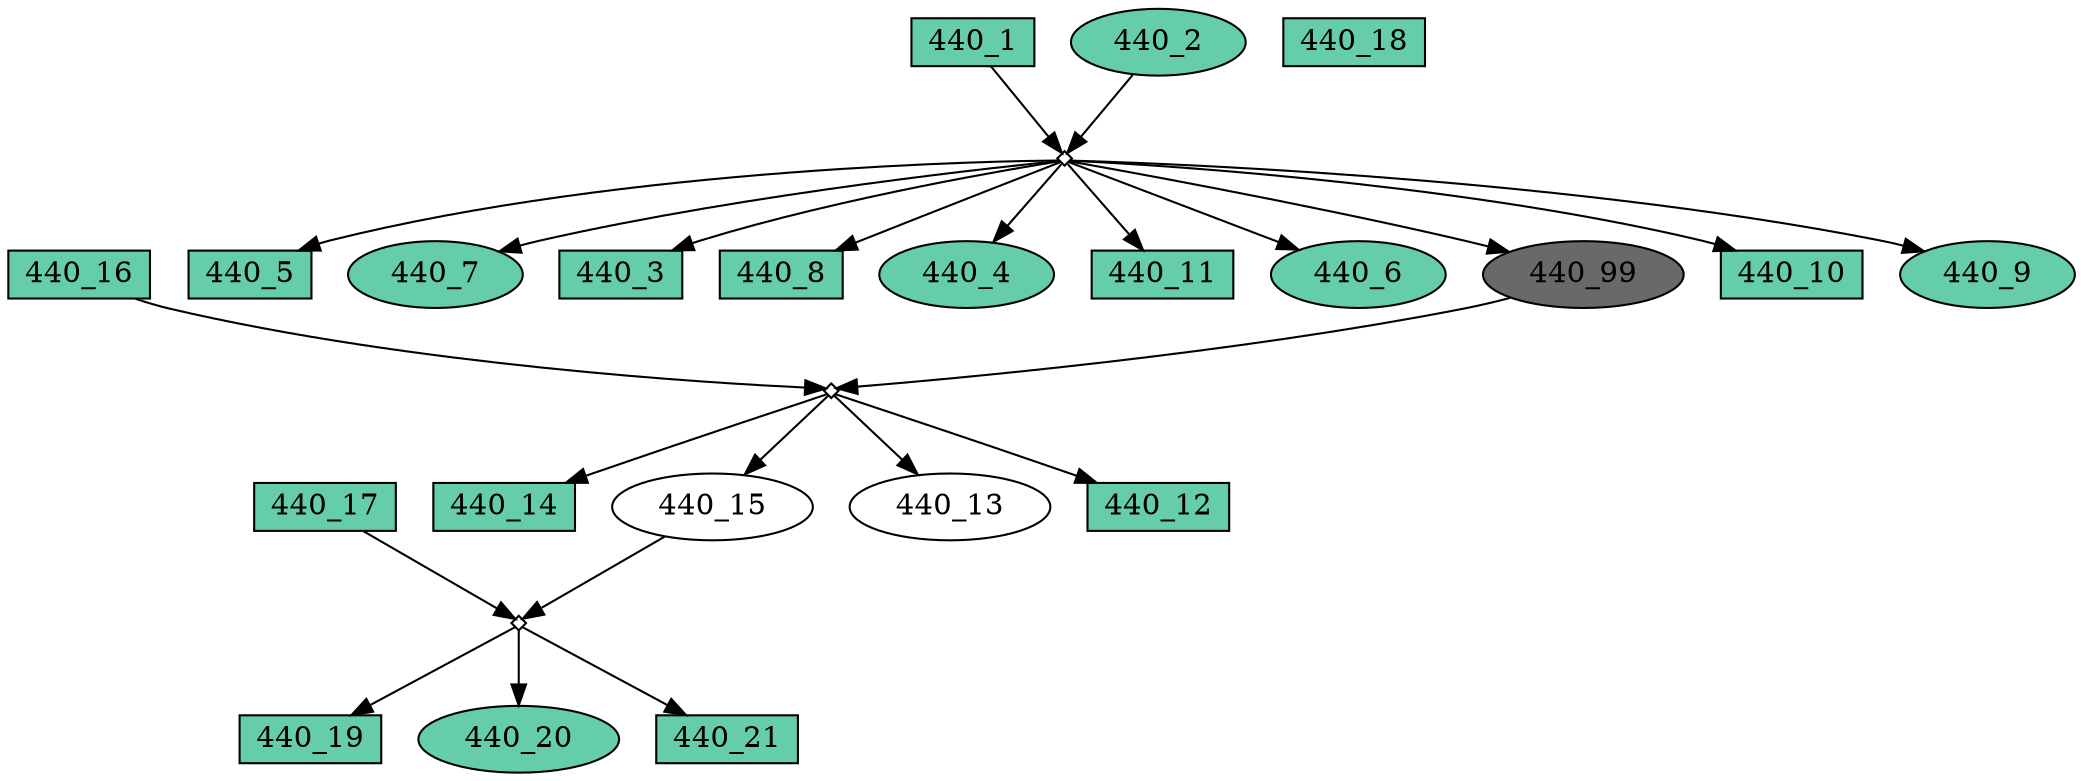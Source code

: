 digraph {
	"440_5" [shape=box fillcolor=aquamarine3 fontcolor=black height=0.3 regular=0 shape=box style=filled width=0.5]
	"440_1x440_2" -> "440_5"
	"440_7" [shape=box fillcolor=aquamarine3 fontcolor=black height=0.3 regular=0 shape=ellipse style=filled width=0.5]
	"440_1x440_2" -> "440_7"
	"440_1" [shape=box fillcolor=aquamarine3 fontcolor=black height=0.3 regular=0 shape=box style=filled width=0.5]
	"440_1" -> "440_1x440_2"
	"440_3" [shape=box fillcolor=aquamarine3 fontcolor=black height=0.3 regular=0 shape=box style=filled width=0.5]
	"440_1x440_2" -> "440_3"
	"440_8" [shape=box fillcolor=aquamarine3 fontcolor=black height=0.3 regular=0 shape=box style=filled width=0.5]
	"440_1x440_2" -> "440_8"
	"440_16" [shape=box fillcolor=aquamarine3 fontcolor=black height=0.3 regular=0 shape=box style=filled width=0.5]
	"440_16" -> "440_16x440_99"
	"440_14" [shape=box fillcolor=aquamarine3 fontcolor=black height=0.3 regular=0 shape=box style=filled width=0.5]
	"440_16x440_99" -> "440_14"
	"440_18" [shape=box fillcolor=aquamarine3 fontcolor=black height=0.3 regular=0 shape=box style=filled width=0.5]
	"440_4" [shape=box fillcolor=aquamarine3 fontcolor=black height=0.3 regular=0 shape=ellipse style=filled width=0.5]
	"440_1x440_2" -> "440_4"
	"440_11" [shape=box fillcolor=aquamarine3 fontcolor=black height=0.3 regular=0 shape=box style=filled width=0.5]
	"440_1x440_2" -> "440_11"
	"440_2" [shape=box fillcolor=aquamarine3 fontcolor=black height=0.3 regular=0 shape=ellipse style=filled width=0.5]
	"440_2" -> "440_1x440_2"
	"440_6" [shape=box fillcolor=aquamarine3 fontcolor=black height=0.3 regular=0 shape=ellipse style=filled width=0.5]
	"440_1x440_2" -> "440_6"
	"440_19" [shape=box fillcolor=aquamarine3 fontcolor=black height=0.3 regular=0 shape=box style=filled width=0.5]
	"440_17x440_15" -> "440_19"
	"440_20" [shape=box fillcolor=aquamarine3 fontcolor=black height=0.3 regular=0 shape=ellipse style=filled width=0.5]
	"440_17x440_15" -> "440_20"
	"440_21" [shape=box fillcolor=aquamarine3 fontcolor=black height=0.3 regular=0 shape=box style=filled width=0.5]
	"440_17x440_15" -> "440_21"
	"440_17" [shape=box fillcolor=aquamarine3 fontcolor=black height=0.3 regular=0 shape=box style=filled width=0.5]
	"440_17" -> "440_17x440_15"
	"440_99" [shape=box fillcolor=dimgrey fontcolor=black height=0.3 regular=0 shape=ellipse style=filled width=0.5]
	"440_1x440_2" -> "440_99"
	"440_99" -> "440_16x440_99"
	"440_15" [shape=box fillcolor=white fontcolor=black height=0.3 regular=0 shape=ellipse style=filled width=0.5]
	"440_16x440_99" -> "440_15"
	"440_15" -> "440_17x440_15"
	"440_10" [shape=box fillcolor=aquamarine3 fontcolor=black height=0.3 regular=0 shape=box style=filled width=0.5]
	"440_1x440_2" -> "440_10"
	"440_13" [shape=box fillcolor=white fontcolor=black height=0.3 regular=0 shape=ellipse style=filled width=0.5]
	"440_16x440_99" -> "440_13"
	"440_12" [shape=box fillcolor=aquamarine3 fontcolor=black height=0.3 regular=0 shape=box style=filled width=0.5]
	"440_16x440_99" -> "440_12"
	"440_9" [shape=box fillcolor=aquamarine3 fontcolor=black height=0.3 regular=0 shape=ellipse style=filled width=0.5]
	"440_1x440_2" -> "440_9"
	"440_16x440_99" [label="" height=.1 shape=diamond width=.1]
	"440_1x440_2" [label="" height=.1 shape=diamond width=.1]
	"440_17x440_15" [label="" height=.1 shape=diamond width=.1]
}
